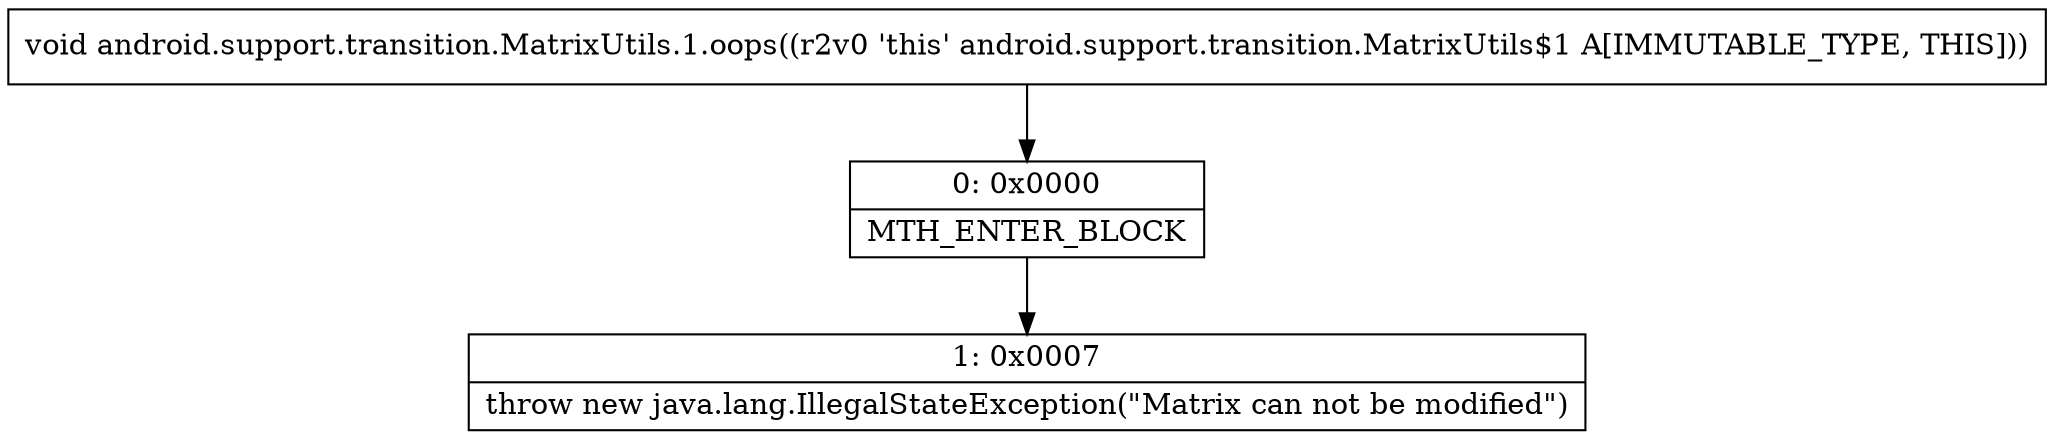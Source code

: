 digraph "CFG forandroid.support.transition.MatrixUtils.1.oops()V" {
Node_0 [shape=record,label="{0\:\ 0x0000|MTH_ENTER_BLOCK\l}"];
Node_1 [shape=record,label="{1\:\ 0x0007|throw new java.lang.IllegalStateException(\"Matrix can not be modified\")\l}"];
MethodNode[shape=record,label="{void android.support.transition.MatrixUtils.1.oops((r2v0 'this' android.support.transition.MatrixUtils$1 A[IMMUTABLE_TYPE, THIS])) }"];
MethodNode -> Node_0;
Node_0 -> Node_1;
}


